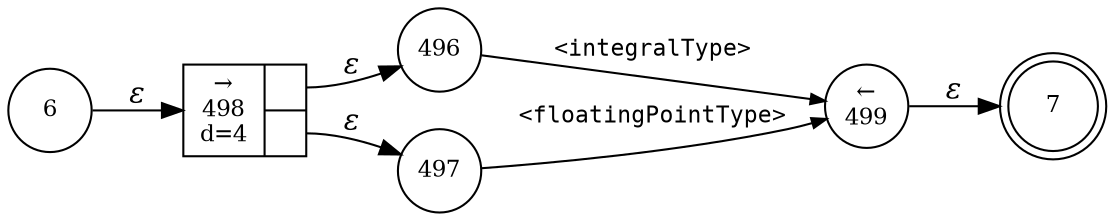 digraph ATN {
rankdir=LR;
s7[fontsize=11, label="7", shape=doublecircle, fixedsize=true, width=.6];
s496[fontsize=11,label="496", shape=circle, fixedsize=true, width=.55, peripheries=1];
s497[fontsize=11,label="497", shape=circle, fixedsize=true, width=.55, peripheries=1];
s498[fontsize=11,label="{&rarr;\n498\nd=4|{<p0>|<p1>}}", shape=record, fixedsize=false, peripheries=1];
s499[fontsize=11,label="&larr;\n499", shape=circle, fixedsize=true, width=.55, peripheries=1];
s6[fontsize=11,label="6", shape=circle, fixedsize=true, width=.55, peripheries=1];
s6 -> s498 [fontname="Times-Italic", label="&epsilon;"];
s498:p0 -> s496 [fontname="Times-Italic", label="&epsilon;"];
s498:p1 -> s497 [fontname="Times-Italic", label="&epsilon;"];
s496 -> s499 [fontsize=11, fontname="Courier", arrowsize=.7, label = "<integralType>", arrowhead = normal];
s497 -> s499 [fontsize=11, fontname="Courier", arrowsize=.7, label = "<floatingPointType>", arrowhead = normal];
s499 -> s7 [fontname="Times-Italic", label="&epsilon;"];
}